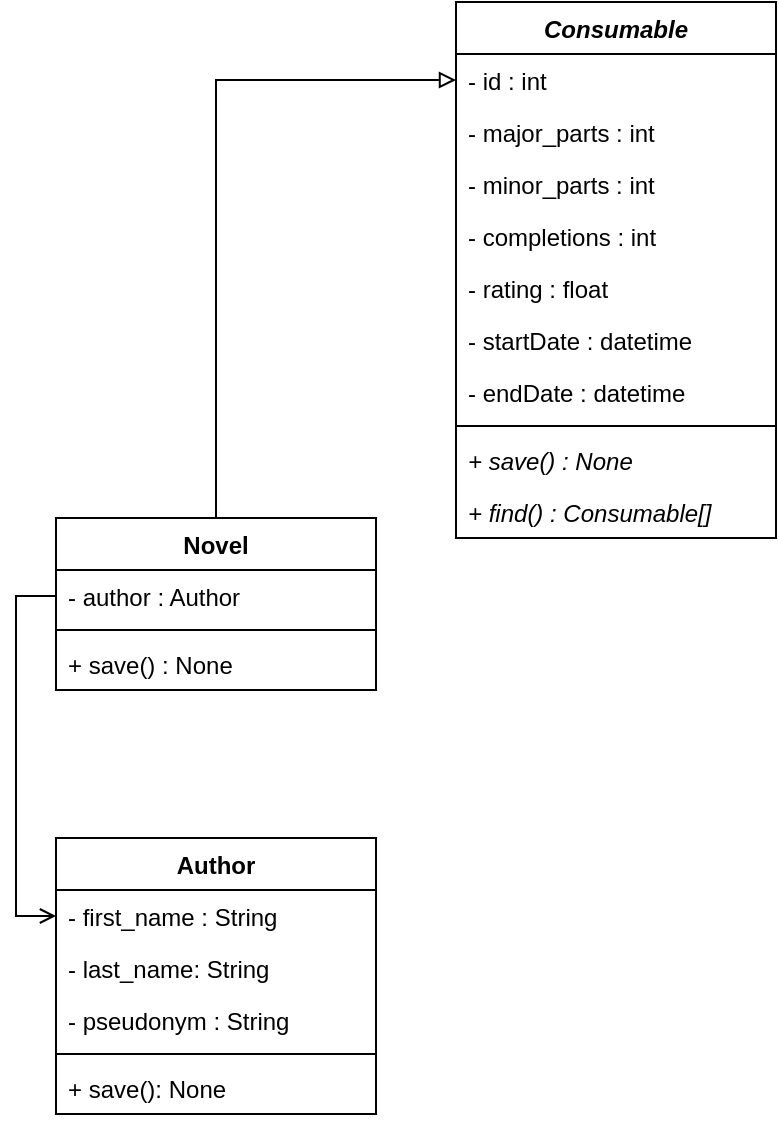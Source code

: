 <mxfile version="20.8.16" type="device"><diagram name="Page-1" id="KlVWvcpyYjWucrEOQqJK"><mxGraphModel dx="743" dy="480" grid="1" gridSize="10" guides="1" tooltips="1" connect="1" arrows="1" fold="1" page="1" pageScale="1" pageWidth="850" pageHeight="1100" math="0" shadow="0"><root><mxCell id="0"/><mxCell id="1" parent="0"/><mxCell id="5gayPX7CsW9NTMS7JiRn-1" value="Consumable" style="swimlane;fontStyle=3;align=center;verticalAlign=top;childLayout=stackLayout;horizontal=1;startSize=26;horizontalStack=0;resizeParent=1;resizeParentMax=0;resizeLast=0;collapsible=1;marginBottom=0;" vertex="1" parent="1"><mxGeometry x="320" y="102" width="160" height="268" as="geometry"/></mxCell><mxCell id="5gayPX7CsW9NTMS7JiRn-5" value="- id : int" style="text;strokeColor=none;fillColor=none;align=left;verticalAlign=top;spacingLeft=4;spacingRight=4;overflow=hidden;rotatable=0;points=[[0,0.5],[1,0.5]];portConstraint=eastwest;" vertex="1" parent="5gayPX7CsW9NTMS7JiRn-1"><mxGeometry y="26" width="160" height="26" as="geometry"/></mxCell><mxCell id="5gayPX7CsW9NTMS7JiRn-2" value="- major_parts : int" style="text;strokeColor=none;fillColor=none;align=left;verticalAlign=top;spacingLeft=4;spacingRight=4;overflow=hidden;rotatable=0;points=[[0,0.5],[1,0.5]];portConstraint=eastwest;" vertex="1" parent="5gayPX7CsW9NTMS7JiRn-1"><mxGeometry y="52" width="160" height="26" as="geometry"/></mxCell><mxCell id="5gayPX7CsW9NTMS7JiRn-6" value="- minor_parts : int" style="text;strokeColor=none;fillColor=none;align=left;verticalAlign=top;spacingLeft=4;spacingRight=4;overflow=hidden;rotatable=0;points=[[0,0.5],[1,0.5]];portConstraint=eastwest;" vertex="1" parent="5gayPX7CsW9NTMS7JiRn-1"><mxGeometry y="78" width="160" height="26" as="geometry"/></mxCell><mxCell id="5gayPX7CsW9NTMS7JiRn-23" value="- completions : int" style="text;strokeColor=none;fillColor=none;align=left;verticalAlign=top;spacingLeft=4;spacingRight=4;overflow=hidden;rotatable=0;points=[[0,0.5],[1,0.5]];portConstraint=eastwest;" vertex="1" parent="5gayPX7CsW9NTMS7JiRn-1"><mxGeometry y="104" width="160" height="26" as="geometry"/></mxCell><mxCell id="5gayPX7CsW9NTMS7JiRn-25" value="- rating : float" style="text;strokeColor=none;fillColor=none;align=left;verticalAlign=top;spacingLeft=4;spacingRight=4;overflow=hidden;rotatable=0;points=[[0,0.5],[1,0.5]];portConstraint=eastwest;" vertex="1" parent="5gayPX7CsW9NTMS7JiRn-1"><mxGeometry y="130" width="160" height="26" as="geometry"/></mxCell><mxCell id="5gayPX7CsW9NTMS7JiRn-31" value="- startDate : datetime" style="text;strokeColor=none;fillColor=none;align=left;verticalAlign=top;spacingLeft=4;spacingRight=4;overflow=hidden;rotatable=0;points=[[0,0.5],[1,0.5]];portConstraint=eastwest;" vertex="1" parent="5gayPX7CsW9NTMS7JiRn-1"><mxGeometry y="156" width="160" height="26" as="geometry"/></mxCell><mxCell id="5gayPX7CsW9NTMS7JiRn-30" value="- endDate : datetime" style="text;strokeColor=none;fillColor=none;align=left;verticalAlign=top;spacingLeft=4;spacingRight=4;overflow=hidden;rotatable=0;points=[[0,0.5],[1,0.5]];portConstraint=eastwest;" vertex="1" parent="5gayPX7CsW9NTMS7JiRn-1"><mxGeometry y="182" width="160" height="26" as="geometry"/></mxCell><mxCell id="5gayPX7CsW9NTMS7JiRn-3" value="" style="line;strokeWidth=1;fillColor=none;align=left;verticalAlign=middle;spacingTop=-1;spacingLeft=3;spacingRight=3;rotatable=0;labelPosition=right;points=[];portConstraint=eastwest;strokeColor=inherit;" vertex="1" parent="5gayPX7CsW9NTMS7JiRn-1"><mxGeometry y="208" width="160" height="8" as="geometry"/></mxCell><mxCell id="5gayPX7CsW9NTMS7JiRn-4" value="+ save() : None" style="text;strokeColor=none;fillColor=none;align=left;verticalAlign=top;spacingLeft=4;spacingRight=4;overflow=hidden;rotatable=0;points=[[0,0.5],[1,0.5]];portConstraint=eastwest;fontStyle=2" vertex="1" parent="5gayPX7CsW9NTMS7JiRn-1"><mxGeometry y="216" width="160" height="26" as="geometry"/></mxCell><mxCell id="5gayPX7CsW9NTMS7JiRn-27" value="+ find() : Consumable[]" style="text;strokeColor=none;fillColor=none;align=left;verticalAlign=top;spacingLeft=4;spacingRight=4;overflow=hidden;rotatable=0;points=[[0,0.5],[1,0.5]];portConstraint=eastwest;fontStyle=2" vertex="1" parent="5gayPX7CsW9NTMS7JiRn-1"><mxGeometry y="242" width="160" height="26" as="geometry"/></mxCell><mxCell id="5gayPX7CsW9NTMS7JiRn-22" style="edgeStyle=orthogonalEdgeStyle;rounded=0;orthogonalLoop=1;jettySize=auto;html=1;endArrow=block;endFill=0;entryX=0;entryY=0.5;entryDx=0;entryDy=0;" edge="1" parent="1" source="5gayPX7CsW9NTMS7JiRn-7" target="5gayPX7CsW9NTMS7JiRn-5"><mxGeometry relative="1" as="geometry"><mxPoint x="280" y="340" as="targetPoint"/></mxGeometry></mxCell><mxCell id="5gayPX7CsW9NTMS7JiRn-7" value="Novel" style="swimlane;fontStyle=1;align=center;verticalAlign=top;childLayout=stackLayout;horizontal=1;startSize=26;horizontalStack=0;resizeParent=1;resizeParentMax=0;resizeLast=0;collapsible=1;marginBottom=0;" vertex="1" parent="1"><mxGeometry x="120" y="360" width="160" height="86" as="geometry"/></mxCell><mxCell id="5gayPX7CsW9NTMS7JiRn-8" value="- author : Author" style="text;strokeColor=none;fillColor=none;align=left;verticalAlign=top;spacingLeft=4;spacingRight=4;overflow=hidden;rotatable=0;points=[[0,0.5],[1,0.5]];portConstraint=eastwest;" vertex="1" parent="5gayPX7CsW9NTMS7JiRn-7"><mxGeometry y="26" width="160" height="26" as="geometry"/></mxCell><mxCell id="5gayPX7CsW9NTMS7JiRn-11" value="" style="line;strokeWidth=1;fillColor=none;align=left;verticalAlign=middle;spacingTop=-1;spacingLeft=3;spacingRight=3;rotatable=0;labelPosition=right;points=[];portConstraint=eastwest;strokeColor=inherit;" vertex="1" parent="5gayPX7CsW9NTMS7JiRn-7"><mxGeometry y="52" width="160" height="8" as="geometry"/></mxCell><mxCell id="5gayPX7CsW9NTMS7JiRn-12" value="+ save() : None" style="text;strokeColor=none;fillColor=none;align=left;verticalAlign=top;spacingLeft=4;spacingRight=4;overflow=hidden;rotatable=0;points=[[0,0.5],[1,0.5]];portConstraint=eastwest;fontStyle=0" vertex="1" parent="5gayPX7CsW9NTMS7JiRn-7"><mxGeometry y="60" width="160" height="26" as="geometry"/></mxCell><mxCell id="5gayPX7CsW9NTMS7JiRn-14" value="Author" style="swimlane;fontStyle=1;align=center;verticalAlign=top;childLayout=stackLayout;horizontal=1;startSize=26;horizontalStack=0;resizeParent=1;resizeParentMax=0;resizeLast=0;collapsible=1;marginBottom=0;" vertex="1" parent="1"><mxGeometry x="120" y="520" width="160" height="138" as="geometry"/></mxCell><mxCell id="5gayPX7CsW9NTMS7JiRn-15" value="- first_name : String" style="text;strokeColor=none;fillColor=none;align=left;verticalAlign=top;spacingLeft=4;spacingRight=4;overflow=hidden;rotatable=0;points=[[0,0.5],[1,0.5]];portConstraint=eastwest;" vertex="1" parent="5gayPX7CsW9NTMS7JiRn-14"><mxGeometry y="26" width="160" height="26" as="geometry"/></mxCell><mxCell id="5gayPX7CsW9NTMS7JiRn-18" value="- last_name: String" style="text;strokeColor=none;fillColor=none;align=left;verticalAlign=top;spacingLeft=4;spacingRight=4;overflow=hidden;rotatable=0;points=[[0,0.5],[1,0.5]];portConstraint=eastwest;" vertex="1" parent="5gayPX7CsW9NTMS7JiRn-14"><mxGeometry y="52" width="160" height="26" as="geometry"/></mxCell><mxCell id="5gayPX7CsW9NTMS7JiRn-19" value="- pseudonym : String" style="text;strokeColor=none;fillColor=none;align=left;verticalAlign=top;spacingLeft=4;spacingRight=4;overflow=hidden;rotatable=0;points=[[0,0.5],[1,0.5]];portConstraint=eastwest;" vertex="1" parent="5gayPX7CsW9NTMS7JiRn-14"><mxGeometry y="78" width="160" height="26" as="geometry"/></mxCell><mxCell id="5gayPX7CsW9NTMS7JiRn-16" value="" style="line;strokeWidth=1;fillColor=none;align=left;verticalAlign=middle;spacingTop=-1;spacingLeft=3;spacingRight=3;rotatable=0;labelPosition=right;points=[];portConstraint=eastwest;strokeColor=inherit;" vertex="1" parent="5gayPX7CsW9NTMS7JiRn-14"><mxGeometry y="104" width="160" height="8" as="geometry"/></mxCell><mxCell id="5gayPX7CsW9NTMS7JiRn-17" value="+ save(): None" style="text;strokeColor=none;fillColor=none;align=left;verticalAlign=top;spacingLeft=4;spacingRight=4;overflow=hidden;rotatable=0;points=[[0,0.5],[1,0.5]];portConstraint=eastwest;fontStyle=0" vertex="1" parent="5gayPX7CsW9NTMS7JiRn-14"><mxGeometry y="112" width="160" height="26" as="geometry"/></mxCell><mxCell id="5gayPX7CsW9NTMS7JiRn-21" style="edgeStyle=orthogonalEdgeStyle;rounded=0;orthogonalLoop=1;jettySize=auto;html=1;entryX=0;entryY=0.5;entryDx=0;entryDy=0;endArrow=open;endFill=0;" edge="1" parent="1" source="5gayPX7CsW9NTMS7JiRn-8" target="5gayPX7CsW9NTMS7JiRn-15"><mxGeometry relative="1" as="geometry"/></mxCell></root></mxGraphModel></diagram></mxfile>